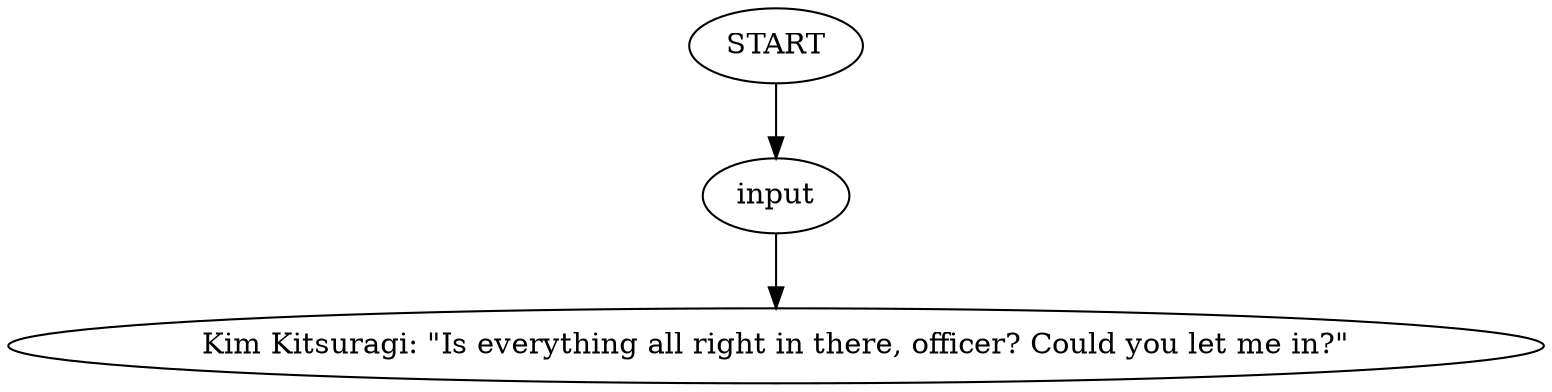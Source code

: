 # LAIR / KIM DOOR barks
# Kim wants you to let him in.
# ==================================================
digraph G {
	  0 [label="START"];
	  1 [label="input"];
	  2 [label="Kim Kitsuragi: \"Is everything all right in there, officer? Could you let me in?\""];
	  0 -> 1
	  1 -> 2
}

